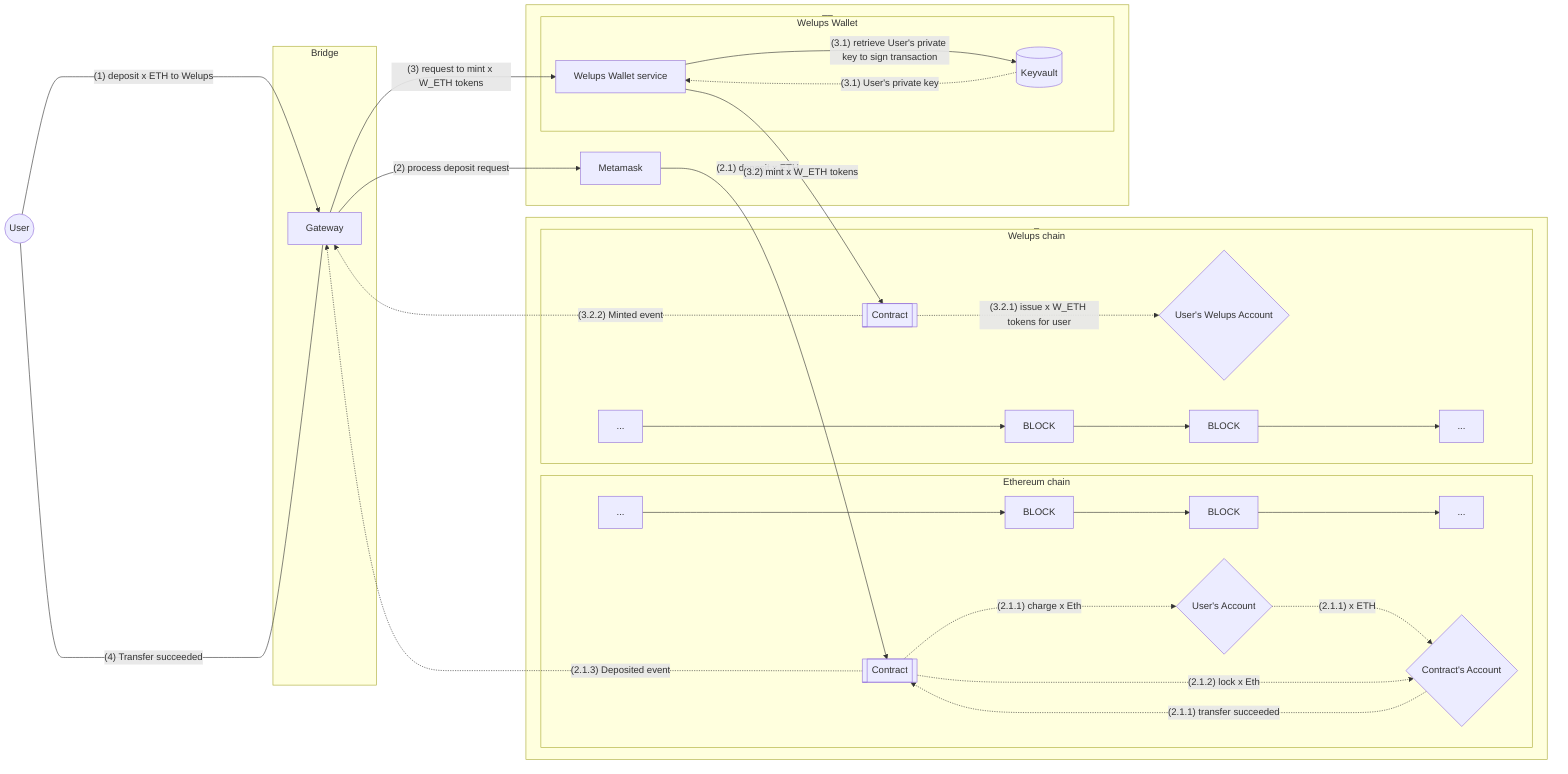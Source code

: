 graph LR
    User((User))
    subgraph BRD [Bridge]

    G[Gateway]

    end
    subgraph _

    subgraph ETH [Ethereum chain]
     Head1[...]--->A1[BLOCK]-->B1[BLOCK]--->Tail1[...]
     C1[[Contract]]
     W1{User's Account}
     W2{Contract's Account}
    end

    subgraph WEL [Welups chain]
     C2[[Contract]]
     W3{User's Welups Account}
     Head2[...]--->A2[BLOCK]-->B2[BLOCK]--->Tail2[...]
    end
    end
    subgraph __
     MM[Metamask]
     subgraph WWS[Welups Wallet]
       WW[Welups Wallet service]
       DB[(Keyvault)]
     end
    end


User-----> |"(1) deposit x ETH to Welups"|G
G -- "(2) process deposit request "--> MM
MM-- "(2.1) deposit x ETH "-->C1
C1-..->|"(2.1.1) charge x Eth"|W1
W1-..->|"(2.1.1) x ETH"|W2
W2-..->|"(2.1.1) transfer succeeded"|C1
C1-..->|"(2.1.2) lock x Eth"|W2
C1-..->|"(2.1.3) Deposited event"|G

G-- "(3) request to mint x W_ETH tokens" --> WW
WW-- "(3.1) retrieve User's private key to sign transaction" --> DB
DB-..->|"(3.1) User's private key"| WW
WW-- "(3.2) mint x W_ETH tokens" --> C2
C2-..->|"(3.2.1) issue x W_ETH tokens for user"| W3
C2-..->|"(3.2.2) Minted event"|G
User<----|"(4) Transfer succeeded"|G